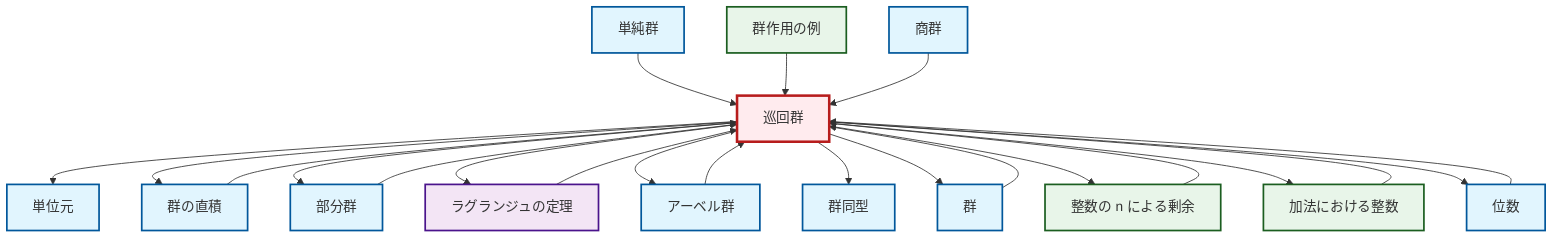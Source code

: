 graph TD
    classDef definition fill:#e1f5fe,stroke:#01579b,stroke-width:2px
    classDef theorem fill:#f3e5f5,stroke:#4a148c,stroke-width:2px
    classDef axiom fill:#fff3e0,stroke:#e65100,stroke-width:2px
    classDef example fill:#e8f5e9,stroke:#1b5e20,stroke-width:2px
    classDef current fill:#ffebee,stroke:#b71c1c,stroke-width:3px
    def-isomorphism["群同型"]:::definition
    def-quotient-group["商群"]:::definition
    def-direct-product["群の直積"]:::definition
    thm-lagrange["ラグランジュの定理"]:::theorem
    def-simple-group["単純群"]:::definition
    def-group["群"]:::definition
    def-order["位数"]:::definition
    def-cyclic-group["巡回群"]:::definition
    def-abelian-group["アーベル群"]:::definition
    def-subgroup["部分群"]:::definition
    def-identity-element["単位元"]:::definition
    ex-group-action-examples["群作用の例"]:::example
    ex-integers-addition["加法における整数"]:::example
    ex-quotient-integers-mod-n["整数の n による剰余"]:::example
    thm-lagrange --> def-cyclic-group
    def-cyclic-group --> def-identity-element
    def-cyclic-group --> def-direct-product
    def-cyclic-group --> def-subgroup
    def-simple-group --> def-cyclic-group
    def-cyclic-group --> thm-lagrange
    ex-group-action-examples --> def-cyclic-group
    ex-integers-addition --> def-cyclic-group
    def-cyclic-group --> def-abelian-group
    def-cyclic-group --> def-isomorphism
    def-cyclic-group --> def-group
    def-abelian-group --> def-cyclic-group
    def-quotient-group --> def-cyclic-group
    def-direct-product --> def-cyclic-group
    def-cyclic-group --> ex-quotient-integers-mod-n
    def-subgroup --> def-cyclic-group
    def-group --> def-cyclic-group
    def-order --> def-cyclic-group
    def-cyclic-group --> ex-integers-addition
    def-cyclic-group --> def-order
    ex-quotient-integers-mod-n --> def-cyclic-group
    class def-cyclic-group current